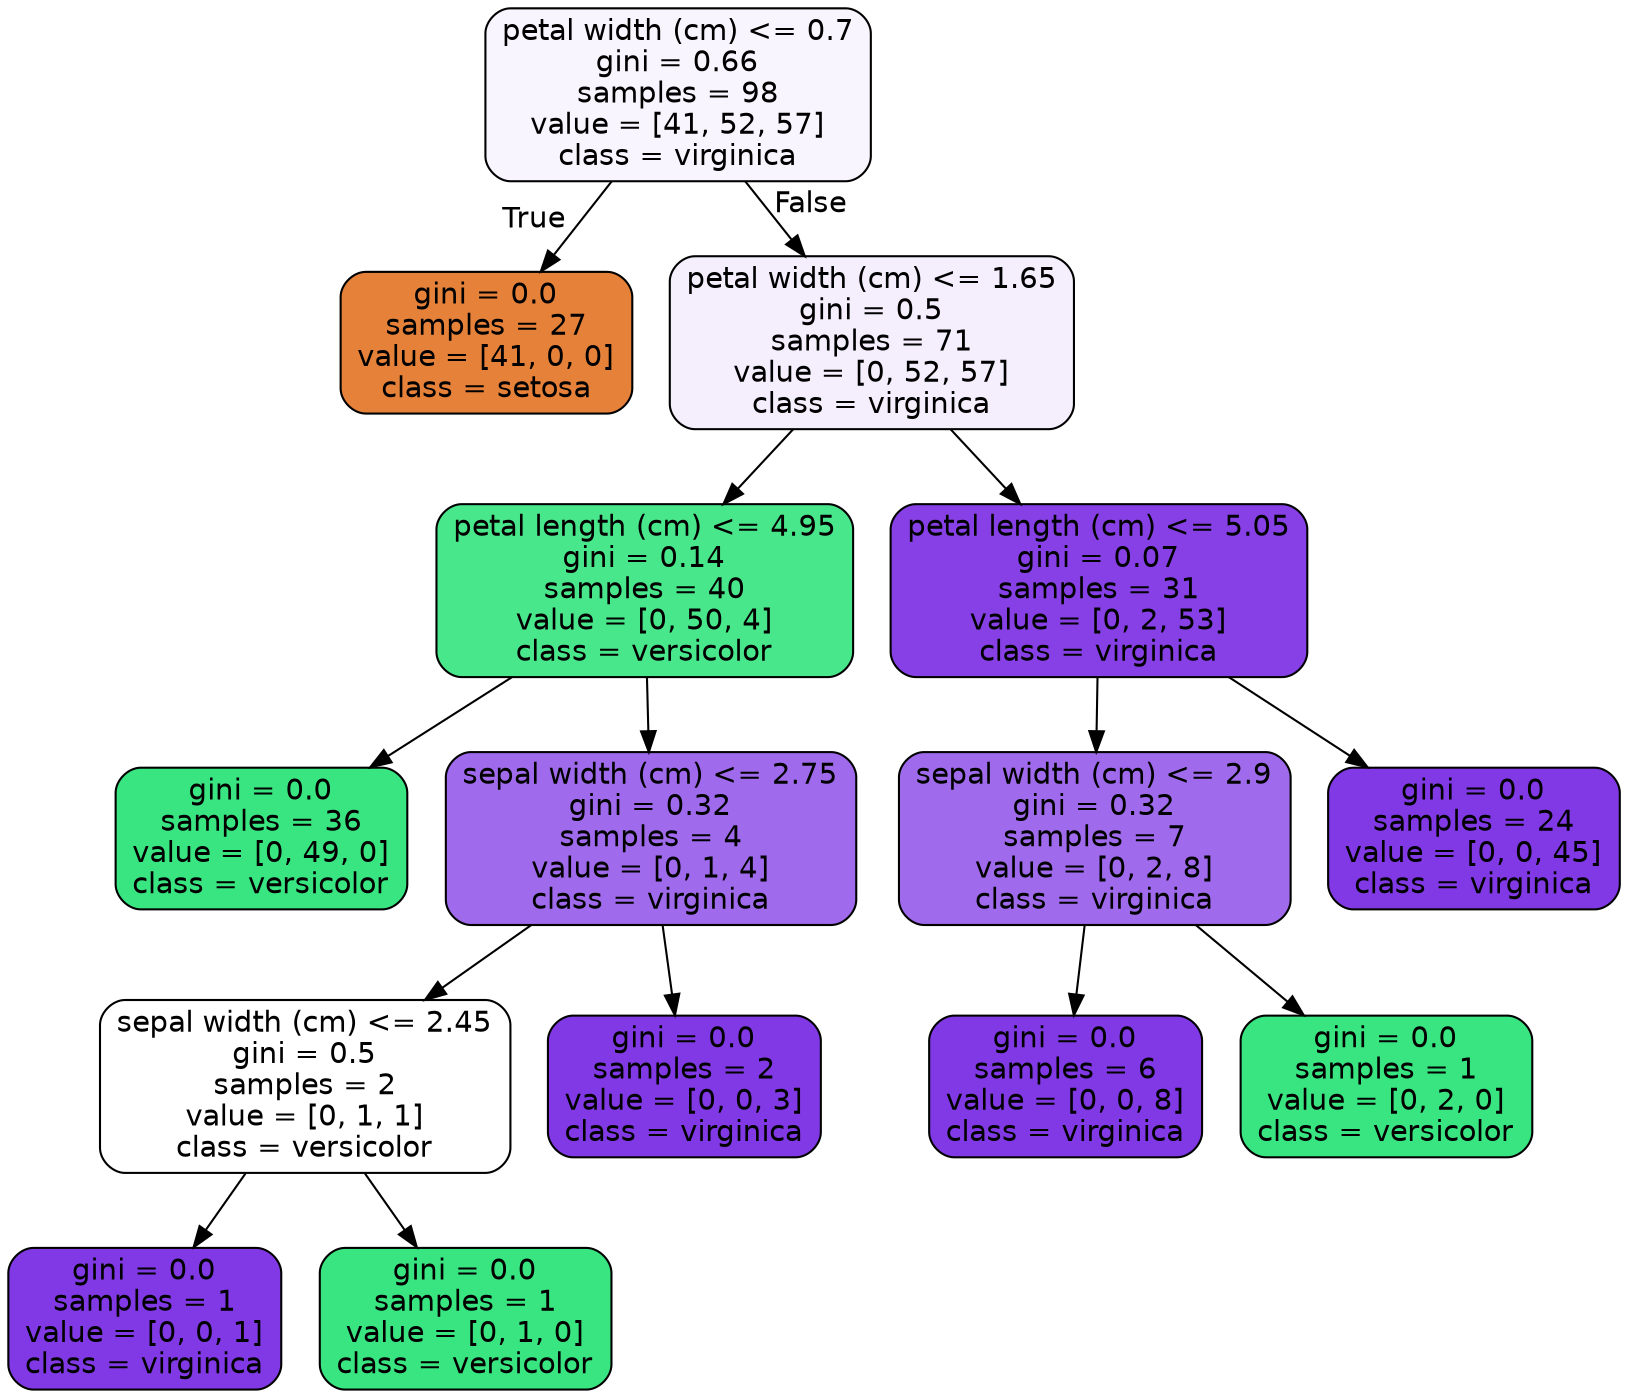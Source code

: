 digraph Tree {
node [shape=box, style="filled, rounded", color="black", fontname="helvetica"] ;
edge [fontname="helvetica"] ;
0 [label="petal width (cm) <= 0.7\ngini = 0.66\nsamples = 98\nvalue = [41, 52, 57]\nclass = virginica", fillcolor="#f9f5fe"] ;
1 [label="gini = 0.0\nsamples = 27\nvalue = [41, 0, 0]\nclass = setosa", fillcolor="#e58139"] ;
0 -> 1 [labeldistance=2.5, labelangle=45, headlabel="True"] ;
2 [label="petal width (cm) <= 1.65\ngini = 0.5\nsamples = 71\nvalue = [0, 52, 57]\nclass = virginica", fillcolor="#f4eefd"] ;
0 -> 2 [labeldistance=2.5, labelangle=-45, headlabel="False"] ;
3 [label="petal length (cm) <= 4.95\ngini = 0.14\nsamples = 40\nvalue = [0, 50, 4]\nclass = versicolor", fillcolor="#49e78b"] ;
2 -> 3 ;
4 [label="gini = 0.0\nsamples = 36\nvalue = [0, 49, 0]\nclass = versicolor", fillcolor="#39e581"] ;
3 -> 4 ;
5 [label="sepal width (cm) <= 2.75\ngini = 0.32\nsamples = 4\nvalue = [0, 1, 4]\nclass = virginica", fillcolor="#a06aec"] ;
3 -> 5 ;
6 [label="sepal width (cm) <= 2.45\ngini = 0.5\nsamples = 2\nvalue = [0, 1, 1]\nclass = versicolor", fillcolor="#ffffff"] ;
5 -> 6 ;
7 [label="gini = 0.0\nsamples = 1\nvalue = [0, 0, 1]\nclass = virginica", fillcolor="#8139e5"] ;
6 -> 7 ;
8 [label="gini = 0.0\nsamples = 1\nvalue = [0, 1, 0]\nclass = versicolor", fillcolor="#39e581"] ;
6 -> 8 ;
9 [label="gini = 0.0\nsamples = 2\nvalue = [0, 0, 3]\nclass = virginica", fillcolor="#8139e5"] ;
5 -> 9 ;
10 [label="petal length (cm) <= 5.05\ngini = 0.07\nsamples = 31\nvalue = [0, 2, 53]\nclass = virginica", fillcolor="#8640e6"] ;
2 -> 10 ;
11 [label="sepal width (cm) <= 2.9\ngini = 0.32\nsamples = 7\nvalue = [0, 2, 8]\nclass = virginica", fillcolor="#a06aec"] ;
10 -> 11 ;
12 [label="gini = 0.0\nsamples = 6\nvalue = [0, 0, 8]\nclass = virginica", fillcolor="#8139e5"] ;
11 -> 12 ;
13 [label="gini = 0.0\nsamples = 1\nvalue = [0, 2, 0]\nclass = versicolor", fillcolor="#39e581"] ;
11 -> 13 ;
14 [label="gini = 0.0\nsamples = 24\nvalue = [0, 0, 45]\nclass = virginica", fillcolor="#8139e5"] ;
10 -> 14 ;
}